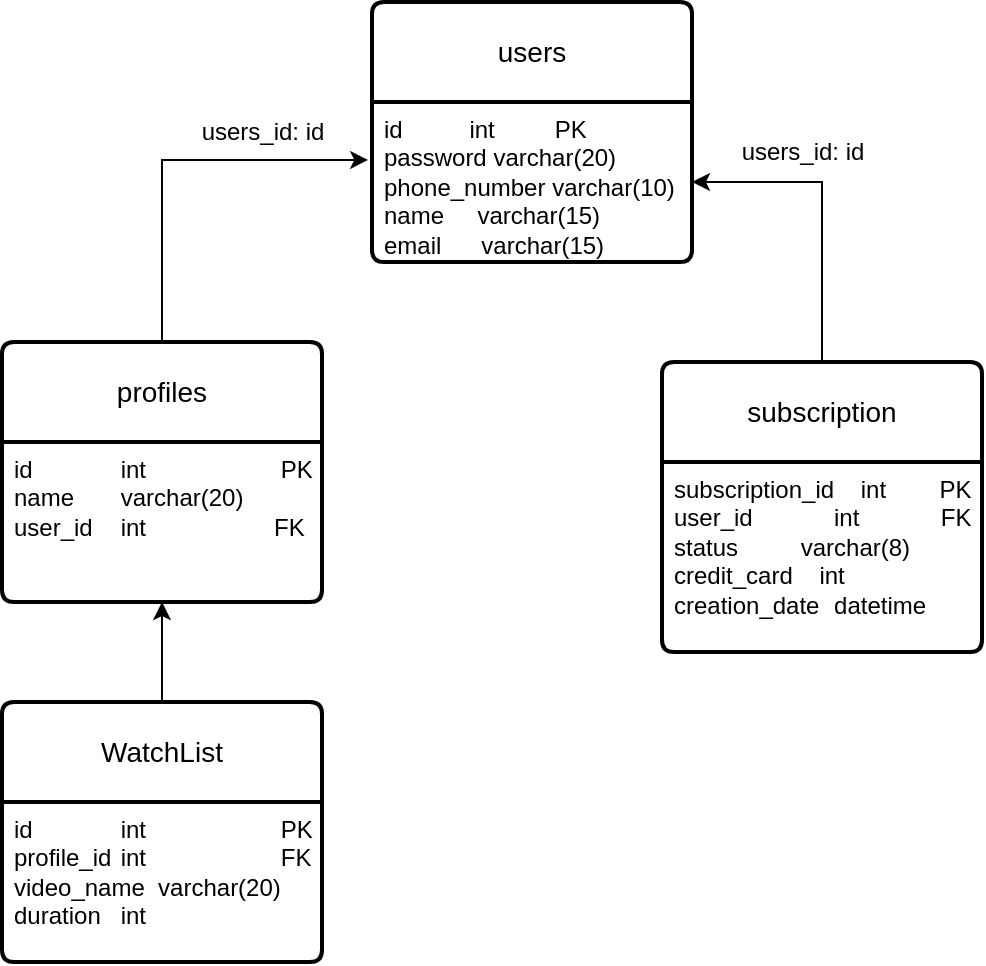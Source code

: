 <mxfile version="22.1.5" type="device">
  <diagram name="Page-1" id="3rvNJ6FimeIiw2WAcGxJ">
    <mxGraphModel dx="1034" dy="493" grid="1" gridSize="10" guides="1" tooltips="1" connect="1" arrows="1" fold="1" page="1" pageScale="1" pageWidth="850" pageHeight="1100" math="0" shadow="0">
      <root>
        <mxCell id="0" />
        <mxCell id="1" parent="0" />
        <mxCell id="z1tWuZAHyI_MNjBffY9F-9" value="users" style="swimlane;childLayout=stackLayout;horizontal=1;startSize=50;horizontalStack=0;rounded=1;fontSize=14;fontStyle=0;strokeWidth=2;resizeParent=0;resizeLast=1;shadow=0;dashed=0;align=center;arcSize=4;whiteSpace=wrap;html=1;" parent="1" vertex="1">
          <mxGeometry x="345" y="40" width="160" height="130" as="geometry" />
        </mxCell>
        <mxCell id="z1tWuZAHyI_MNjBffY9F-10" value="id&amp;nbsp; &lt;span style=&quot;&quot;&gt;&lt;span style=&quot;&quot;&gt;&amp;nbsp;&amp;nbsp;&amp;nbsp;&amp;nbsp;&lt;/span&gt;&lt;/span&gt;&lt;span style=&quot;&quot;&gt;&lt;span style=&quot;&quot;&gt;&amp;nbsp;&amp;nbsp;&amp;nbsp;&amp;nbsp;&lt;/span&gt;&lt;/span&gt;int&amp;nbsp;&lt;span style=&quot;&quot;&gt;&lt;span style=&quot;&quot;&gt;&amp;nbsp;&amp;nbsp;&amp;nbsp;&amp;nbsp;&lt;/span&gt;&lt;/span&gt;&lt;span style=&quot;&quot;&gt;&lt;span style=&quot;&quot;&gt;&amp;nbsp;&amp;nbsp;&amp;nbsp;&amp;nbsp;&lt;/span&gt;&lt;/span&gt;PK&lt;br&gt;password varchar(20)&lt;br&gt;phone_number varchar(10)&lt;br&gt;name &lt;span style=&quot;&quot;&gt;&lt;span style=&quot;&quot;&gt;&amp;nbsp;&amp;nbsp;&amp;nbsp;&amp;nbsp;&lt;/span&gt;&lt;/span&gt;varchar(15)&lt;span style=&quot;&quot;&gt;&lt;span style=&quot;&quot;&gt;&amp;nbsp;&lt;br&gt;&lt;/span&gt;&lt;/span&gt;email&amp;nbsp; &amp;nbsp; &amp;nbsp; varchar(15)&lt;span style=&quot;border-color: var(--border-color);&quot;&gt;&lt;span style=&quot;&quot;&gt;&amp;nbsp;&amp;nbsp;&amp;nbsp;&lt;/span&gt;&lt;/span&gt;" style="align=left;strokeColor=none;fillColor=none;spacingLeft=4;fontSize=12;verticalAlign=top;resizable=0;rotatable=0;part=1;html=1;" parent="z1tWuZAHyI_MNjBffY9F-9" vertex="1">
          <mxGeometry y="50" width="160" height="80" as="geometry" />
        </mxCell>
        <mxCell id="z1tWuZAHyI_MNjBffY9F-12" value="subscription" style="swimlane;childLayout=stackLayout;horizontal=1;startSize=50;horizontalStack=0;rounded=1;fontSize=14;fontStyle=0;strokeWidth=2;resizeParent=0;resizeLast=1;shadow=0;dashed=0;align=center;arcSize=4;whiteSpace=wrap;html=1;" parent="1" vertex="1">
          <mxGeometry x="490" y="220" width="160" height="145" as="geometry" />
        </mxCell>
        <mxCell id="z1tWuZAHyI_MNjBffY9F-13" value="subscription_id&amp;nbsp; &amp;nbsp; int&amp;nbsp; &amp;nbsp; &amp;nbsp;&amp;nbsp;&amp;nbsp;&amp;nbsp;PK&lt;br&gt;user_id&amp;nbsp;&lt;span style=&quot;white-space: pre;&quot;&gt;&#x9;&lt;/span&gt;&lt;span style=&quot;white-space: pre;&quot;&gt;&#x9;&lt;/span&gt;int&amp;nbsp;&lt;span style=&quot;white-space: pre;&quot;&gt;&#x9;&lt;/span&gt;&lt;span style=&quot;white-space: pre;&quot;&gt;&#x9;&lt;/span&gt;FK&lt;br&gt;status&lt;span style=&quot;white-space: pre;&quot;&gt;&#x9;&lt;/span&gt;&lt;span style=&quot;white-space-collapse: preserve;&quot;&gt;&amp;nbsp;  &lt;/span&gt;varchar(8)&lt;br&gt;&lt;span style=&quot;&quot;&gt;&lt;/span&gt;credit_card&lt;span style=&quot;border-color: var(--border-color);&quot;&gt;&lt;span style=&quot;white-space: pre;&quot;&gt;&amp;nbsp;&amp;nbsp;&amp;nbsp;&amp;nbsp;&lt;/span&gt;&lt;/span&gt;int&lt;span style=&quot;border-color: var(--border-color);&quot;&gt;&lt;span style=&quot;white-space: pre;&quot;&gt;&amp;nbsp;&amp;nbsp;&amp;nbsp;&amp;nbsp;&lt;br&gt;&lt;/span&gt;&lt;/span&gt;&lt;span style=&quot;&quot;&gt;creation_date&lt;span style=&quot;white-space: pre;&quot;&gt;&#x9;&lt;/span&gt;datetime&lt;br&gt;&lt;br&gt;&lt;/span&gt;" style="align=left;strokeColor=none;fillColor=none;spacingLeft=4;fontSize=12;verticalAlign=top;resizable=0;rotatable=0;part=1;html=1;" parent="z1tWuZAHyI_MNjBffY9F-12" vertex="1">
          <mxGeometry y="50" width="160" height="95" as="geometry" />
        </mxCell>
        <mxCell id="z1tWuZAHyI_MNjBffY9F-16" value="users_id: id" style="text;html=1;align=center;verticalAlign=middle;resizable=0;points=[];autosize=1;strokeColor=none;fillColor=none;" parent="1" vertex="1">
          <mxGeometry x="520" y="100" width="80" height="30" as="geometry" />
        </mxCell>
        <mxCell id="z1tWuZAHyI_MNjBffY9F-17" value="" style="endArrow=classic;html=1;rounded=0;entryX=1;entryY=0.5;entryDx=0;entryDy=0;exitX=0.5;exitY=0;exitDx=0;exitDy=0;" parent="1" source="z1tWuZAHyI_MNjBffY9F-12" target="z1tWuZAHyI_MNjBffY9F-10" edge="1">
          <mxGeometry width="50" height="50" relative="1" as="geometry">
            <mxPoint x="630" y="130" as="sourcePoint" />
            <mxPoint x="480" y="100" as="targetPoint" />
            <Array as="points">
              <mxPoint x="570" y="130" />
            </Array>
          </mxGeometry>
        </mxCell>
        <mxCell id="z1tWuZAHyI_MNjBffY9F-18" value="profiles" style="swimlane;childLayout=stackLayout;horizontal=1;startSize=50;horizontalStack=0;rounded=1;fontSize=14;fontStyle=0;strokeWidth=2;resizeParent=0;resizeLast=1;shadow=0;dashed=0;align=center;arcSize=4;whiteSpace=wrap;html=1;" parent="1" vertex="1">
          <mxGeometry x="160" y="210" width="160" height="130" as="geometry" />
        </mxCell>
        <mxCell id="z1tWuZAHyI_MNjBffY9F-19" value="id&lt;span style=&quot;white-space: pre;&quot;&gt;&#x9;&lt;/span&gt;&lt;span style=&quot;white-space: pre;&quot;&gt;&#x9;&lt;/span&gt;int&amp;nbsp;&lt;span style=&quot;white-space: pre;&quot;&gt;&#x9;&lt;/span&gt;&lt;span style=&quot;white-space: pre;&quot;&gt;&#x9;&lt;span style=&quot;white-space: pre;&quot;&gt;&#x9;&lt;/span&gt;&lt;/span&gt;PK&lt;br&gt;name&lt;span style=&quot;white-space: pre;&quot;&gt;&#x9;&lt;/span&gt;varchar(20)&lt;br&gt;user_id&lt;span style=&quot;white-space: pre;&quot;&gt;&#x9;&lt;/span&gt;int&lt;span style=&quot;white-space: pre;&quot;&gt;&#x9;&lt;/span&gt;&lt;span style=&quot;white-space: pre;&quot;&gt;&#x9;&lt;/span&gt;&amp;nbsp; &amp;nbsp; &amp;nbsp;&lt;span style=&quot;white-space-collapse: preserve;&quot;&gt;  FK&lt;/span&gt;" style="align=left;strokeColor=none;fillColor=none;spacingLeft=4;fontSize=12;verticalAlign=top;resizable=0;rotatable=0;part=1;html=1;" parent="z1tWuZAHyI_MNjBffY9F-18" vertex="1">
          <mxGeometry y="50" width="160" height="80" as="geometry" />
        </mxCell>
        <mxCell id="z1tWuZAHyI_MNjBffY9F-20" value="" style="endArrow=classic;html=1;rounded=0;exitX=0.5;exitY=0;exitDx=0;exitDy=0;entryX=-0.012;entryY=0.362;entryDx=0;entryDy=0;entryPerimeter=0;" parent="1" source="z1tWuZAHyI_MNjBffY9F-18" target="z1tWuZAHyI_MNjBffY9F-10" edge="1">
          <mxGeometry width="50" height="50" relative="1" as="geometry">
            <mxPoint x="410" y="230" as="sourcePoint" />
            <mxPoint x="460" y="180" as="targetPoint" />
            <Array as="points">
              <mxPoint x="240" y="119" />
            </Array>
          </mxGeometry>
        </mxCell>
        <mxCell id="z1tWuZAHyI_MNjBffY9F-21" value="users_id: id" style="text;html=1;align=center;verticalAlign=middle;resizable=0;points=[];autosize=1;strokeColor=none;fillColor=none;" parent="1" vertex="1">
          <mxGeometry x="250" y="90" width="80" height="30" as="geometry" />
        </mxCell>
        <mxCell id="z1tWuZAHyI_MNjBffY9F-22" value="WatchList" style="swimlane;childLayout=stackLayout;horizontal=1;startSize=50;horizontalStack=0;rounded=1;fontSize=14;fontStyle=0;strokeWidth=2;resizeParent=0;resizeLast=1;shadow=0;dashed=0;align=center;arcSize=4;whiteSpace=wrap;html=1;" parent="1" vertex="1">
          <mxGeometry x="160" y="390" width="160" height="130" as="geometry" />
        </mxCell>
        <mxCell id="z1tWuZAHyI_MNjBffY9F-23" value="id&lt;span style=&quot;white-space: pre;&quot;&gt;&#x9;&lt;/span&gt;&amp;nbsp; &amp;nbsp; &amp;nbsp; &amp;nbsp; int&amp;nbsp;&lt;span style=&quot;white-space: pre;&quot;&gt;&#x9;&lt;/span&gt;&lt;span style=&quot;white-space: pre;&quot;&gt;&#x9;&lt;/span&gt;&amp;nbsp; &amp;nbsp; &amp;nbsp; &amp;nbsp; PK&lt;br&gt;profile_id&lt;span style=&quot;white-space: pre;&quot;&gt;&#x9;&lt;/span&gt;int&amp;nbsp;&lt;span style=&quot;white-space: pre;&quot;&gt;&#x9;&lt;/span&gt;&lt;span style=&quot;white-space: pre;&quot;&gt;&#x9;&lt;span style=&quot;white-space: pre;&quot;&gt;&#x9;&lt;/span&gt;F&lt;/span&gt;K&lt;br&gt;video_name&amp;nbsp; varchar(20)&amp;nbsp;&lt;br&gt;duration&lt;span style=&quot;white-space: pre;&quot;&gt;&#x9;&lt;/span&gt;int" style="align=left;strokeColor=none;fillColor=none;spacingLeft=4;fontSize=12;verticalAlign=top;resizable=0;rotatable=0;part=1;html=1;" parent="z1tWuZAHyI_MNjBffY9F-22" vertex="1">
          <mxGeometry y="50" width="160" height="80" as="geometry" />
        </mxCell>
        <mxCell id="z1tWuZAHyI_MNjBffY9F-26" value="" style="endArrow=classic;html=1;rounded=0;entryX=0.5;entryY=1;entryDx=0;entryDy=0;exitX=0.5;exitY=0;exitDx=0;exitDy=0;" parent="1" source="z1tWuZAHyI_MNjBffY9F-22" target="z1tWuZAHyI_MNjBffY9F-19" edge="1">
          <mxGeometry width="50" height="50" relative="1" as="geometry">
            <mxPoint x="150" y="269" as="sourcePoint" />
            <mxPoint x="200" y="219" as="targetPoint" />
          </mxGeometry>
        </mxCell>
      </root>
    </mxGraphModel>
  </diagram>
</mxfile>
